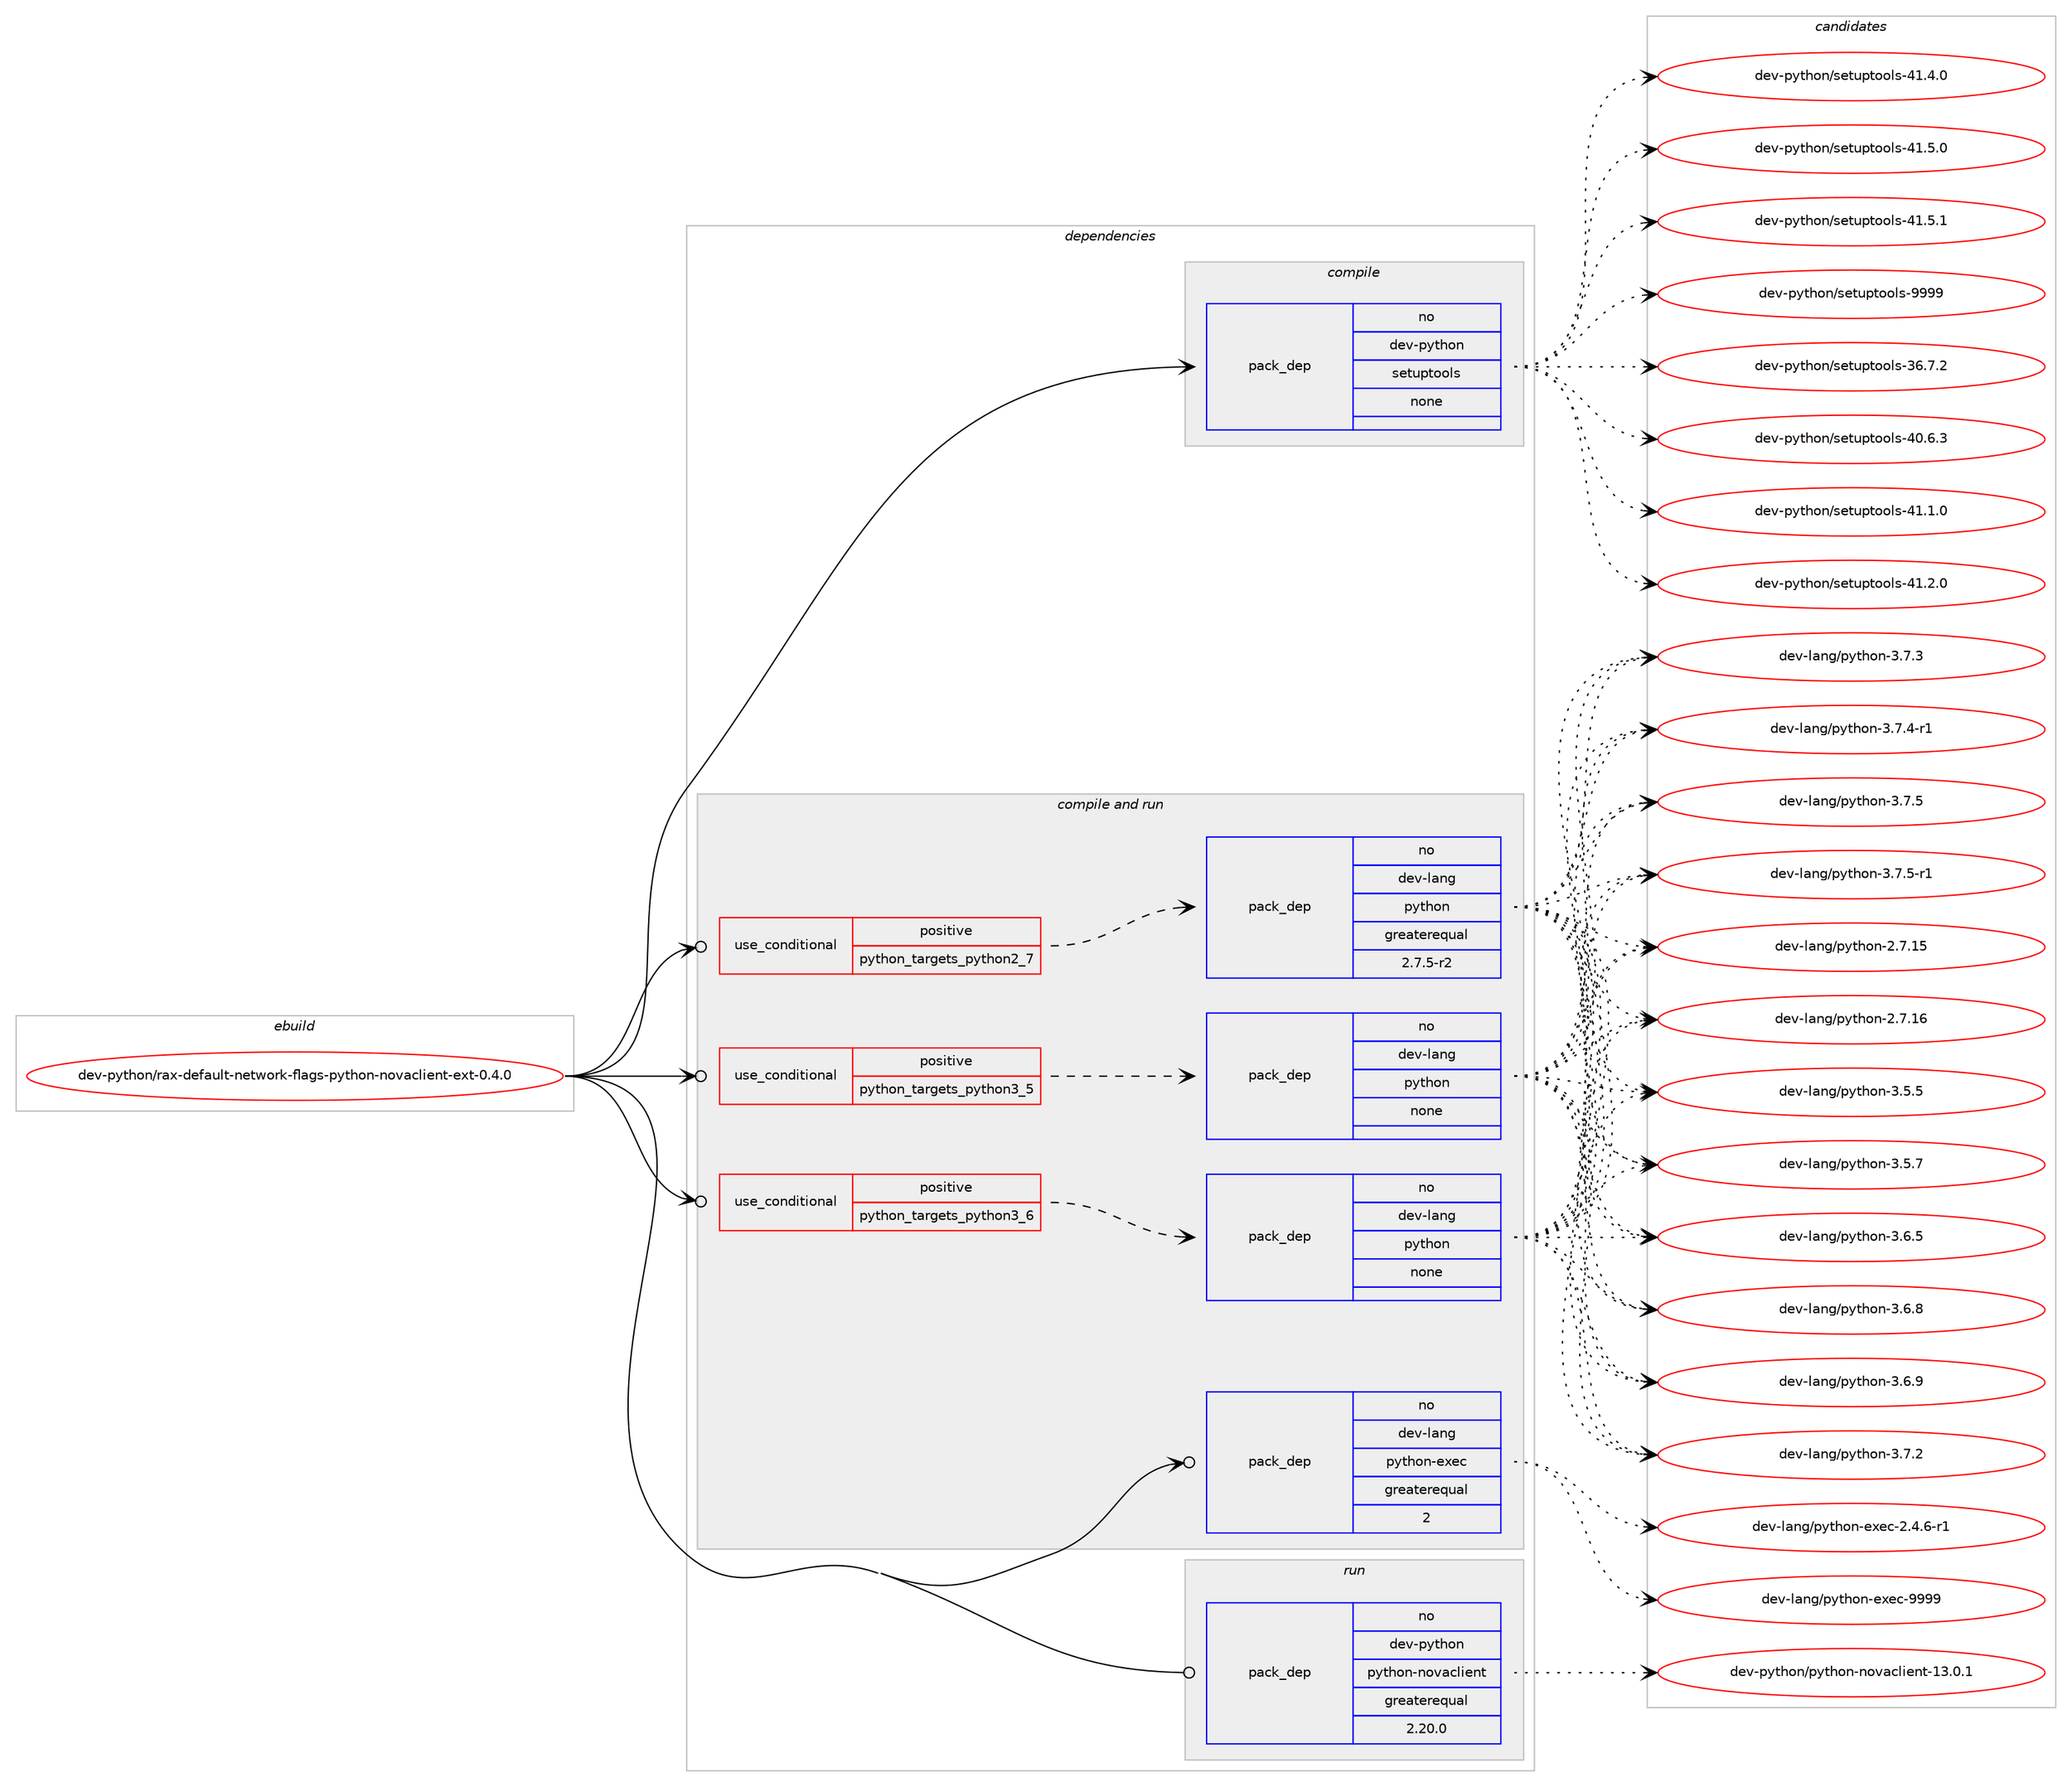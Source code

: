 digraph prolog {

# *************
# Graph options
# *************

newrank=true;
concentrate=true;
compound=true;
graph [rankdir=LR,fontname=Helvetica,fontsize=10,ranksep=1.5];#, ranksep=2.5, nodesep=0.2];
edge  [arrowhead=vee];
node  [fontname=Helvetica,fontsize=10];

# **********
# The ebuild
# **********

subgraph cluster_leftcol {
color=gray;
rank=same;
label=<<i>ebuild</i>>;
id [label="dev-python/rax-default-network-flags-python-novaclient-ext-0.4.0", color=red, width=4, href="../dev-python/rax-default-network-flags-python-novaclient-ext-0.4.0.svg"];
}

# ****************
# The dependencies
# ****************

subgraph cluster_midcol {
color=gray;
label=<<i>dependencies</i>>;
subgraph cluster_compile {
fillcolor="#eeeeee";
style=filled;
label=<<i>compile</i>>;
subgraph pack474191 {
dependency634461 [label=<<TABLE BORDER="0" CELLBORDER="1" CELLSPACING="0" CELLPADDING="4" WIDTH="220"><TR><TD ROWSPAN="6" CELLPADDING="30">pack_dep</TD></TR><TR><TD WIDTH="110">no</TD></TR><TR><TD>dev-python</TD></TR><TR><TD>setuptools</TD></TR><TR><TD>none</TD></TR><TR><TD></TD></TR></TABLE>>, shape=none, color=blue];
}
id:e -> dependency634461:w [weight=20,style="solid",arrowhead="vee"];
}
subgraph cluster_compileandrun {
fillcolor="#eeeeee";
style=filled;
label=<<i>compile and run</i>>;
subgraph cond148391 {
dependency634462 [label=<<TABLE BORDER="0" CELLBORDER="1" CELLSPACING="0" CELLPADDING="4"><TR><TD ROWSPAN="3" CELLPADDING="10">use_conditional</TD></TR><TR><TD>positive</TD></TR><TR><TD>python_targets_python2_7</TD></TR></TABLE>>, shape=none, color=red];
subgraph pack474192 {
dependency634463 [label=<<TABLE BORDER="0" CELLBORDER="1" CELLSPACING="0" CELLPADDING="4" WIDTH="220"><TR><TD ROWSPAN="6" CELLPADDING="30">pack_dep</TD></TR><TR><TD WIDTH="110">no</TD></TR><TR><TD>dev-lang</TD></TR><TR><TD>python</TD></TR><TR><TD>greaterequal</TD></TR><TR><TD>2.7.5-r2</TD></TR></TABLE>>, shape=none, color=blue];
}
dependency634462:e -> dependency634463:w [weight=20,style="dashed",arrowhead="vee"];
}
id:e -> dependency634462:w [weight=20,style="solid",arrowhead="odotvee"];
subgraph cond148392 {
dependency634464 [label=<<TABLE BORDER="0" CELLBORDER="1" CELLSPACING="0" CELLPADDING="4"><TR><TD ROWSPAN="3" CELLPADDING="10">use_conditional</TD></TR><TR><TD>positive</TD></TR><TR><TD>python_targets_python3_5</TD></TR></TABLE>>, shape=none, color=red];
subgraph pack474193 {
dependency634465 [label=<<TABLE BORDER="0" CELLBORDER="1" CELLSPACING="0" CELLPADDING="4" WIDTH="220"><TR><TD ROWSPAN="6" CELLPADDING="30">pack_dep</TD></TR><TR><TD WIDTH="110">no</TD></TR><TR><TD>dev-lang</TD></TR><TR><TD>python</TD></TR><TR><TD>none</TD></TR><TR><TD></TD></TR></TABLE>>, shape=none, color=blue];
}
dependency634464:e -> dependency634465:w [weight=20,style="dashed",arrowhead="vee"];
}
id:e -> dependency634464:w [weight=20,style="solid",arrowhead="odotvee"];
subgraph cond148393 {
dependency634466 [label=<<TABLE BORDER="0" CELLBORDER="1" CELLSPACING="0" CELLPADDING="4"><TR><TD ROWSPAN="3" CELLPADDING="10">use_conditional</TD></TR><TR><TD>positive</TD></TR><TR><TD>python_targets_python3_6</TD></TR></TABLE>>, shape=none, color=red];
subgraph pack474194 {
dependency634467 [label=<<TABLE BORDER="0" CELLBORDER="1" CELLSPACING="0" CELLPADDING="4" WIDTH="220"><TR><TD ROWSPAN="6" CELLPADDING="30">pack_dep</TD></TR><TR><TD WIDTH="110">no</TD></TR><TR><TD>dev-lang</TD></TR><TR><TD>python</TD></TR><TR><TD>none</TD></TR><TR><TD></TD></TR></TABLE>>, shape=none, color=blue];
}
dependency634466:e -> dependency634467:w [weight=20,style="dashed",arrowhead="vee"];
}
id:e -> dependency634466:w [weight=20,style="solid",arrowhead="odotvee"];
subgraph pack474195 {
dependency634468 [label=<<TABLE BORDER="0" CELLBORDER="1" CELLSPACING="0" CELLPADDING="4" WIDTH="220"><TR><TD ROWSPAN="6" CELLPADDING="30">pack_dep</TD></TR><TR><TD WIDTH="110">no</TD></TR><TR><TD>dev-lang</TD></TR><TR><TD>python-exec</TD></TR><TR><TD>greaterequal</TD></TR><TR><TD>2</TD></TR></TABLE>>, shape=none, color=blue];
}
id:e -> dependency634468:w [weight=20,style="solid",arrowhead="odotvee"];
}
subgraph cluster_run {
fillcolor="#eeeeee";
style=filled;
label=<<i>run</i>>;
subgraph pack474196 {
dependency634469 [label=<<TABLE BORDER="0" CELLBORDER="1" CELLSPACING="0" CELLPADDING="4" WIDTH="220"><TR><TD ROWSPAN="6" CELLPADDING="30">pack_dep</TD></TR><TR><TD WIDTH="110">no</TD></TR><TR><TD>dev-python</TD></TR><TR><TD>python-novaclient</TD></TR><TR><TD>greaterequal</TD></TR><TR><TD>2.20.0</TD></TR></TABLE>>, shape=none, color=blue];
}
id:e -> dependency634469:w [weight=20,style="solid",arrowhead="odot"];
}
}

# **************
# The candidates
# **************

subgraph cluster_choices {
rank=same;
color=gray;
label=<<i>candidates</i>>;

subgraph choice474191 {
color=black;
nodesep=1;
choice100101118451121211161041111104711510111611711211611111110811545515446554650 [label="dev-python/setuptools-36.7.2", color=red, width=4,href="../dev-python/setuptools-36.7.2.svg"];
choice100101118451121211161041111104711510111611711211611111110811545524846544651 [label="dev-python/setuptools-40.6.3", color=red, width=4,href="../dev-python/setuptools-40.6.3.svg"];
choice100101118451121211161041111104711510111611711211611111110811545524946494648 [label="dev-python/setuptools-41.1.0", color=red, width=4,href="../dev-python/setuptools-41.1.0.svg"];
choice100101118451121211161041111104711510111611711211611111110811545524946504648 [label="dev-python/setuptools-41.2.0", color=red, width=4,href="../dev-python/setuptools-41.2.0.svg"];
choice100101118451121211161041111104711510111611711211611111110811545524946524648 [label="dev-python/setuptools-41.4.0", color=red, width=4,href="../dev-python/setuptools-41.4.0.svg"];
choice100101118451121211161041111104711510111611711211611111110811545524946534648 [label="dev-python/setuptools-41.5.0", color=red, width=4,href="../dev-python/setuptools-41.5.0.svg"];
choice100101118451121211161041111104711510111611711211611111110811545524946534649 [label="dev-python/setuptools-41.5.1", color=red, width=4,href="../dev-python/setuptools-41.5.1.svg"];
choice10010111845112121116104111110471151011161171121161111111081154557575757 [label="dev-python/setuptools-9999", color=red, width=4,href="../dev-python/setuptools-9999.svg"];
dependency634461:e -> choice100101118451121211161041111104711510111611711211611111110811545515446554650:w [style=dotted,weight="100"];
dependency634461:e -> choice100101118451121211161041111104711510111611711211611111110811545524846544651:w [style=dotted,weight="100"];
dependency634461:e -> choice100101118451121211161041111104711510111611711211611111110811545524946494648:w [style=dotted,weight="100"];
dependency634461:e -> choice100101118451121211161041111104711510111611711211611111110811545524946504648:w [style=dotted,weight="100"];
dependency634461:e -> choice100101118451121211161041111104711510111611711211611111110811545524946524648:w [style=dotted,weight="100"];
dependency634461:e -> choice100101118451121211161041111104711510111611711211611111110811545524946534648:w [style=dotted,weight="100"];
dependency634461:e -> choice100101118451121211161041111104711510111611711211611111110811545524946534649:w [style=dotted,weight="100"];
dependency634461:e -> choice10010111845112121116104111110471151011161171121161111111081154557575757:w [style=dotted,weight="100"];
}
subgraph choice474192 {
color=black;
nodesep=1;
choice10010111845108971101034711212111610411111045504655464953 [label="dev-lang/python-2.7.15", color=red, width=4,href="../dev-lang/python-2.7.15.svg"];
choice10010111845108971101034711212111610411111045504655464954 [label="dev-lang/python-2.7.16", color=red, width=4,href="../dev-lang/python-2.7.16.svg"];
choice100101118451089711010347112121116104111110455146534653 [label="dev-lang/python-3.5.5", color=red, width=4,href="../dev-lang/python-3.5.5.svg"];
choice100101118451089711010347112121116104111110455146534655 [label="dev-lang/python-3.5.7", color=red, width=4,href="../dev-lang/python-3.5.7.svg"];
choice100101118451089711010347112121116104111110455146544653 [label="dev-lang/python-3.6.5", color=red, width=4,href="../dev-lang/python-3.6.5.svg"];
choice100101118451089711010347112121116104111110455146544656 [label="dev-lang/python-3.6.8", color=red, width=4,href="../dev-lang/python-3.6.8.svg"];
choice100101118451089711010347112121116104111110455146544657 [label="dev-lang/python-3.6.9", color=red, width=4,href="../dev-lang/python-3.6.9.svg"];
choice100101118451089711010347112121116104111110455146554650 [label="dev-lang/python-3.7.2", color=red, width=4,href="../dev-lang/python-3.7.2.svg"];
choice100101118451089711010347112121116104111110455146554651 [label="dev-lang/python-3.7.3", color=red, width=4,href="../dev-lang/python-3.7.3.svg"];
choice1001011184510897110103471121211161041111104551465546524511449 [label="dev-lang/python-3.7.4-r1", color=red, width=4,href="../dev-lang/python-3.7.4-r1.svg"];
choice100101118451089711010347112121116104111110455146554653 [label="dev-lang/python-3.7.5", color=red, width=4,href="../dev-lang/python-3.7.5.svg"];
choice1001011184510897110103471121211161041111104551465546534511449 [label="dev-lang/python-3.7.5-r1", color=red, width=4,href="../dev-lang/python-3.7.5-r1.svg"];
dependency634463:e -> choice10010111845108971101034711212111610411111045504655464953:w [style=dotted,weight="100"];
dependency634463:e -> choice10010111845108971101034711212111610411111045504655464954:w [style=dotted,weight="100"];
dependency634463:e -> choice100101118451089711010347112121116104111110455146534653:w [style=dotted,weight="100"];
dependency634463:e -> choice100101118451089711010347112121116104111110455146534655:w [style=dotted,weight="100"];
dependency634463:e -> choice100101118451089711010347112121116104111110455146544653:w [style=dotted,weight="100"];
dependency634463:e -> choice100101118451089711010347112121116104111110455146544656:w [style=dotted,weight="100"];
dependency634463:e -> choice100101118451089711010347112121116104111110455146544657:w [style=dotted,weight="100"];
dependency634463:e -> choice100101118451089711010347112121116104111110455146554650:w [style=dotted,weight="100"];
dependency634463:e -> choice100101118451089711010347112121116104111110455146554651:w [style=dotted,weight="100"];
dependency634463:e -> choice1001011184510897110103471121211161041111104551465546524511449:w [style=dotted,weight="100"];
dependency634463:e -> choice100101118451089711010347112121116104111110455146554653:w [style=dotted,weight="100"];
dependency634463:e -> choice1001011184510897110103471121211161041111104551465546534511449:w [style=dotted,weight="100"];
}
subgraph choice474193 {
color=black;
nodesep=1;
choice10010111845108971101034711212111610411111045504655464953 [label="dev-lang/python-2.7.15", color=red, width=4,href="../dev-lang/python-2.7.15.svg"];
choice10010111845108971101034711212111610411111045504655464954 [label="dev-lang/python-2.7.16", color=red, width=4,href="../dev-lang/python-2.7.16.svg"];
choice100101118451089711010347112121116104111110455146534653 [label="dev-lang/python-3.5.5", color=red, width=4,href="../dev-lang/python-3.5.5.svg"];
choice100101118451089711010347112121116104111110455146534655 [label="dev-lang/python-3.5.7", color=red, width=4,href="../dev-lang/python-3.5.7.svg"];
choice100101118451089711010347112121116104111110455146544653 [label="dev-lang/python-3.6.5", color=red, width=4,href="../dev-lang/python-3.6.5.svg"];
choice100101118451089711010347112121116104111110455146544656 [label="dev-lang/python-3.6.8", color=red, width=4,href="../dev-lang/python-3.6.8.svg"];
choice100101118451089711010347112121116104111110455146544657 [label="dev-lang/python-3.6.9", color=red, width=4,href="../dev-lang/python-3.6.9.svg"];
choice100101118451089711010347112121116104111110455146554650 [label="dev-lang/python-3.7.2", color=red, width=4,href="../dev-lang/python-3.7.2.svg"];
choice100101118451089711010347112121116104111110455146554651 [label="dev-lang/python-3.7.3", color=red, width=4,href="../dev-lang/python-3.7.3.svg"];
choice1001011184510897110103471121211161041111104551465546524511449 [label="dev-lang/python-3.7.4-r1", color=red, width=4,href="../dev-lang/python-3.7.4-r1.svg"];
choice100101118451089711010347112121116104111110455146554653 [label="dev-lang/python-3.7.5", color=red, width=4,href="../dev-lang/python-3.7.5.svg"];
choice1001011184510897110103471121211161041111104551465546534511449 [label="dev-lang/python-3.7.5-r1", color=red, width=4,href="../dev-lang/python-3.7.5-r1.svg"];
dependency634465:e -> choice10010111845108971101034711212111610411111045504655464953:w [style=dotted,weight="100"];
dependency634465:e -> choice10010111845108971101034711212111610411111045504655464954:w [style=dotted,weight="100"];
dependency634465:e -> choice100101118451089711010347112121116104111110455146534653:w [style=dotted,weight="100"];
dependency634465:e -> choice100101118451089711010347112121116104111110455146534655:w [style=dotted,weight="100"];
dependency634465:e -> choice100101118451089711010347112121116104111110455146544653:w [style=dotted,weight="100"];
dependency634465:e -> choice100101118451089711010347112121116104111110455146544656:w [style=dotted,weight="100"];
dependency634465:e -> choice100101118451089711010347112121116104111110455146544657:w [style=dotted,weight="100"];
dependency634465:e -> choice100101118451089711010347112121116104111110455146554650:w [style=dotted,weight="100"];
dependency634465:e -> choice100101118451089711010347112121116104111110455146554651:w [style=dotted,weight="100"];
dependency634465:e -> choice1001011184510897110103471121211161041111104551465546524511449:w [style=dotted,weight="100"];
dependency634465:e -> choice100101118451089711010347112121116104111110455146554653:w [style=dotted,weight="100"];
dependency634465:e -> choice1001011184510897110103471121211161041111104551465546534511449:w [style=dotted,weight="100"];
}
subgraph choice474194 {
color=black;
nodesep=1;
choice10010111845108971101034711212111610411111045504655464953 [label="dev-lang/python-2.7.15", color=red, width=4,href="../dev-lang/python-2.7.15.svg"];
choice10010111845108971101034711212111610411111045504655464954 [label="dev-lang/python-2.7.16", color=red, width=4,href="../dev-lang/python-2.7.16.svg"];
choice100101118451089711010347112121116104111110455146534653 [label="dev-lang/python-3.5.5", color=red, width=4,href="../dev-lang/python-3.5.5.svg"];
choice100101118451089711010347112121116104111110455146534655 [label="dev-lang/python-3.5.7", color=red, width=4,href="../dev-lang/python-3.5.7.svg"];
choice100101118451089711010347112121116104111110455146544653 [label="dev-lang/python-3.6.5", color=red, width=4,href="../dev-lang/python-3.6.5.svg"];
choice100101118451089711010347112121116104111110455146544656 [label="dev-lang/python-3.6.8", color=red, width=4,href="../dev-lang/python-3.6.8.svg"];
choice100101118451089711010347112121116104111110455146544657 [label="dev-lang/python-3.6.9", color=red, width=4,href="../dev-lang/python-3.6.9.svg"];
choice100101118451089711010347112121116104111110455146554650 [label="dev-lang/python-3.7.2", color=red, width=4,href="../dev-lang/python-3.7.2.svg"];
choice100101118451089711010347112121116104111110455146554651 [label="dev-lang/python-3.7.3", color=red, width=4,href="../dev-lang/python-3.7.3.svg"];
choice1001011184510897110103471121211161041111104551465546524511449 [label="dev-lang/python-3.7.4-r1", color=red, width=4,href="../dev-lang/python-3.7.4-r1.svg"];
choice100101118451089711010347112121116104111110455146554653 [label="dev-lang/python-3.7.5", color=red, width=4,href="../dev-lang/python-3.7.5.svg"];
choice1001011184510897110103471121211161041111104551465546534511449 [label="dev-lang/python-3.7.5-r1", color=red, width=4,href="../dev-lang/python-3.7.5-r1.svg"];
dependency634467:e -> choice10010111845108971101034711212111610411111045504655464953:w [style=dotted,weight="100"];
dependency634467:e -> choice10010111845108971101034711212111610411111045504655464954:w [style=dotted,weight="100"];
dependency634467:e -> choice100101118451089711010347112121116104111110455146534653:w [style=dotted,weight="100"];
dependency634467:e -> choice100101118451089711010347112121116104111110455146534655:w [style=dotted,weight="100"];
dependency634467:e -> choice100101118451089711010347112121116104111110455146544653:w [style=dotted,weight="100"];
dependency634467:e -> choice100101118451089711010347112121116104111110455146544656:w [style=dotted,weight="100"];
dependency634467:e -> choice100101118451089711010347112121116104111110455146544657:w [style=dotted,weight="100"];
dependency634467:e -> choice100101118451089711010347112121116104111110455146554650:w [style=dotted,weight="100"];
dependency634467:e -> choice100101118451089711010347112121116104111110455146554651:w [style=dotted,weight="100"];
dependency634467:e -> choice1001011184510897110103471121211161041111104551465546524511449:w [style=dotted,weight="100"];
dependency634467:e -> choice100101118451089711010347112121116104111110455146554653:w [style=dotted,weight="100"];
dependency634467:e -> choice1001011184510897110103471121211161041111104551465546534511449:w [style=dotted,weight="100"];
}
subgraph choice474195 {
color=black;
nodesep=1;
choice10010111845108971101034711212111610411111045101120101994550465246544511449 [label="dev-lang/python-exec-2.4.6-r1", color=red, width=4,href="../dev-lang/python-exec-2.4.6-r1.svg"];
choice10010111845108971101034711212111610411111045101120101994557575757 [label="dev-lang/python-exec-9999", color=red, width=4,href="../dev-lang/python-exec-9999.svg"];
dependency634468:e -> choice10010111845108971101034711212111610411111045101120101994550465246544511449:w [style=dotted,weight="100"];
dependency634468:e -> choice10010111845108971101034711212111610411111045101120101994557575757:w [style=dotted,weight="100"];
}
subgraph choice474196 {
color=black;
nodesep=1;
choice100101118451121211161041111104711212111610411111045110111118979910810510111011645495146484649 [label="dev-python/python-novaclient-13.0.1", color=red, width=4,href="../dev-python/python-novaclient-13.0.1.svg"];
dependency634469:e -> choice100101118451121211161041111104711212111610411111045110111118979910810510111011645495146484649:w [style=dotted,weight="100"];
}
}

}
